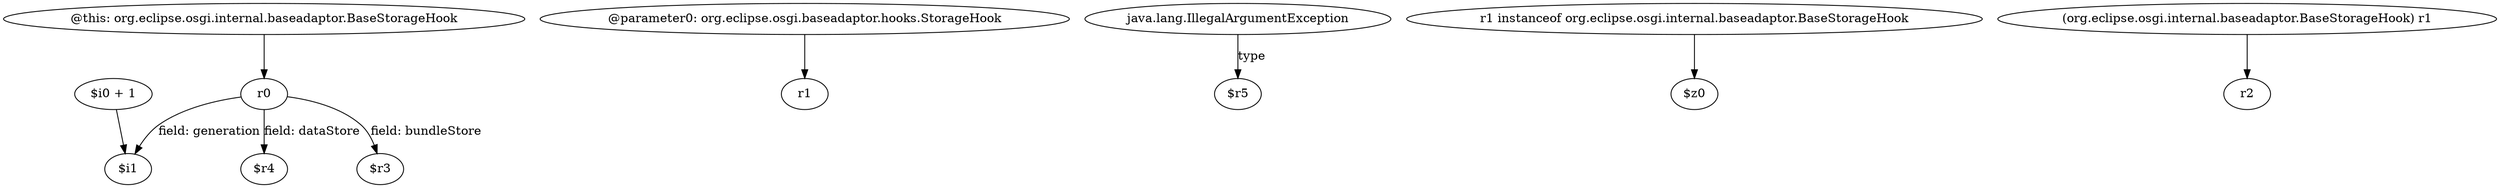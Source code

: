 digraph g {
0[label="r0"]
1[label="$r4"]
0->1[label="field: dataStore"]
2[label="$i0 + 1"]
3[label="$i1"]
2->3[label=""]
0->3[label="field: generation"]
4[label="@parameter0: org.eclipse.osgi.baseadaptor.hooks.StorageHook"]
5[label="r1"]
4->5[label=""]
6[label="java.lang.IllegalArgumentException"]
7[label="$r5"]
6->7[label="type"]
8[label="r1 instanceof org.eclipse.osgi.internal.baseadaptor.BaseStorageHook"]
9[label="$z0"]
8->9[label=""]
10[label="@this: org.eclipse.osgi.internal.baseadaptor.BaseStorageHook"]
10->0[label=""]
11[label="$r3"]
0->11[label="field: bundleStore"]
12[label="(org.eclipse.osgi.internal.baseadaptor.BaseStorageHook) r1"]
13[label="r2"]
12->13[label=""]
}